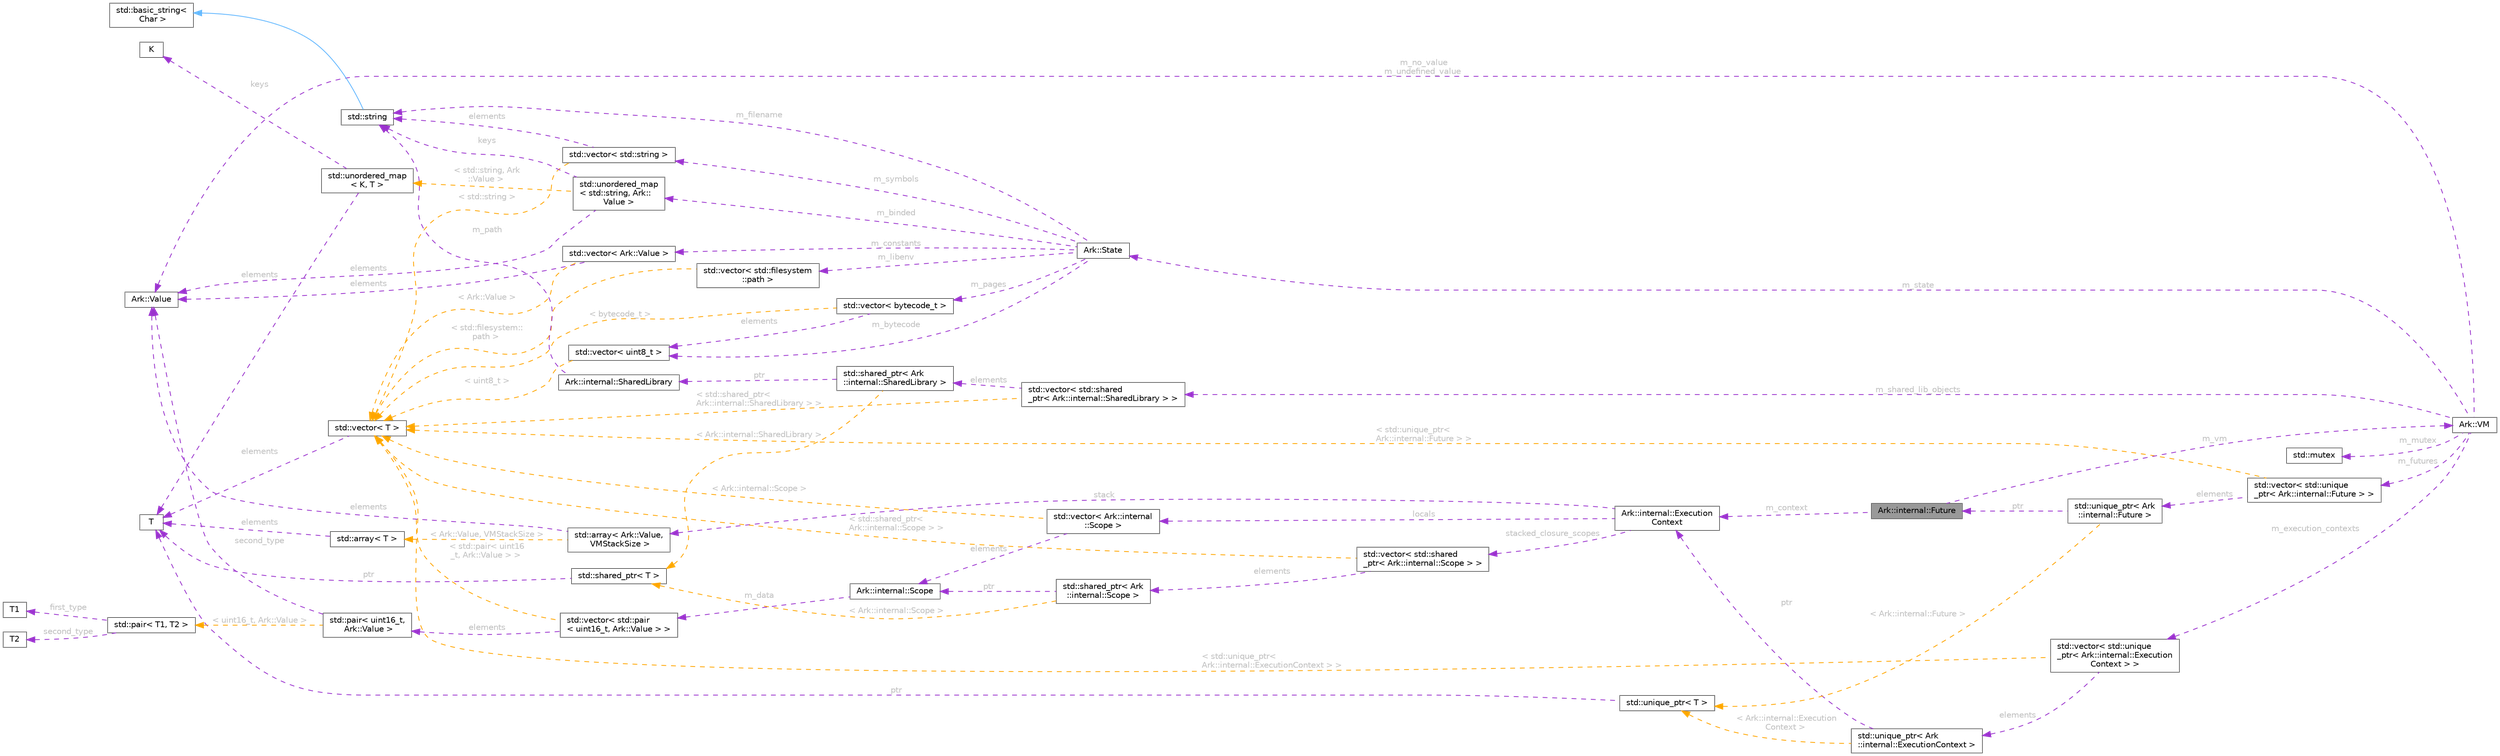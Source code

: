 digraph "Ark::internal::Future"
{
 // INTERACTIVE_SVG=YES
 // LATEX_PDF_SIZE
  bgcolor="transparent";
  edge [fontname=Helvetica,fontsize=10,labelfontname=Helvetica,labelfontsize=10];
  node [fontname=Helvetica,fontsize=10,shape=box,height=0.2,width=0.4];
  rankdir="LR";
  Node1 [id="Node000001",label="Ark::internal::Future",height=0.2,width=0.4,color="gray40", fillcolor="grey60", style="filled", fontcolor="black",tooltip=" "];
  Node2 -> Node1 [id="edge1_Node000001_Node000002",dir="back",color="darkorchid3",style="dashed",tooltip=" ",label=" m_context",fontcolor="grey" ];
  Node2 [id="Node000002",label="Ark::internal::Execution\lContext",height=0.2,width=0.4,color="gray40", fillcolor="white", style="filled",URL="$d0/daf/structArk_1_1internal_1_1ExecutionContext.html",tooltip=" "];
  Node3 -> Node2 [id="edge2_Node000002_Node000003",dir="back",color="darkorchid3",style="dashed",tooltip=" ",label=" stack",fontcolor="grey" ];
  Node3 [id="Node000003",label="std::array\< Ark::Value,\l VMStackSize \>",height=0.2,width=0.4,color="gray40", fillcolor="white", style="filled",tooltip=" "];
  Node4 -> Node3 [id="edge3_Node000003_Node000004",dir="back",color="darkorchid3",style="dashed",tooltip=" ",label=" elements",fontcolor="grey" ];
  Node4 [id="Node000004",label="Ark::Value",height=0.2,width=0.4,color="gray40", fillcolor="white", style="filled",URL="$d3/d90/classArk_1_1Value.html",tooltip=" "];
  Node5 -> Node3 [id="edge4_Node000003_Node000005",dir="back",color="orange",style="dashed",tooltip=" ",label=" \< Ark::Value, VMStackSize \>",fontcolor="grey" ];
  Node5 [id="Node000005",label="std::array\< T \>",height=0.2,width=0.4,color="gray40", fillcolor="white", style="filled",tooltip=" "];
  Node6 -> Node5 [id="edge5_Node000005_Node000006",dir="back",color="darkorchid3",style="dashed",tooltip=" ",label=" elements",fontcolor="grey" ];
  Node6 [id="Node000006",label="T",height=0.2,width=0.4,color="gray40", fillcolor="white", style="filled",tooltip=" "];
  Node7 -> Node2 [id="edge6_Node000002_Node000007",dir="back",color="darkorchid3",style="dashed",tooltip=" ",label=" stacked_closure_scopes",fontcolor="grey" ];
  Node7 [id="Node000007",label="std::vector\< std::shared\l_ptr\< Ark::internal::Scope \> \>",height=0.2,width=0.4,color="gray40", fillcolor="white", style="filled",tooltip=" "];
  Node8 -> Node7 [id="edge7_Node000007_Node000008",dir="back",color="darkorchid3",style="dashed",tooltip=" ",label=" elements",fontcolor="grey" ];
  Node8 [id="Node000008",label="std::shared_ptr\< Ark\l::internal::Scope \>",height=0.2,width=0.4,color="gray40", fillcolor="white", style="filled",tooltip=" "];
  Node9 -> Node8 [id="edge8_Node000008_Node000009",dir="back",color="darkorchid3",style="dashed",tooltip=" ",label=" ptr",fontcolor="grey" ];
  Node9 [id="Node000009",label="Ark::internal::Scope",height=0.2,width=0.4,color="gray40", fillcolor="white", style="filled",URL="$d5/d74/classArk_1_1internal_1_1Scope.html",tooltip="A class to handle the VM scope more efficiently."];
  Node10 -> Node9 [id="edge9_Node000009_Node000010",dir="back",color="darkorchid3",style="dashed",tooltip=" ",label=" m_data",fontcolor="grey" ];
  Node10 [id="Node000010",label="std::vector\< std::pair\l\< uint16_t, Ark::Value \> \>",height=0.2,width=0.4,color="gray40", fillcolor="white", style="filled",tooltip=" "];
  Node11 -> Node10 [id="edge10_Node000010_Node000011",dir="back",color="darkorchid3",style="dashed",tooltip=" ",label=" elements",fontcolor="grey" ];
  Node11 [id="Node000011",label="std::pair\< uint16_t,\l Ark::Value \>",height=0.2,width=0.4,color="gray40", fillcolor="white", style="filled",tooltip=" "];
  Node4 -> Node11 [id="edge11_Node000011_Node000004",dir="back",color="darkorchid3",style="dashed",tooltip=" ",label=" second_type",fontcolor="grey" ];
  Node12 -> Node11 [id="edge12_Node000011_Node000012",dir="back",color="orange",style="dashed",tooltip=" ",label=" \< uint16_t, Ark::Value \>",fontcolor="grey" ];
  Node12 [id="Node000012",label="std::pair\< T1, T2 \>",height=0.2,width=0.4,color="gray40", fillcolor="white", style="filled",tooltip=" "];
  Node13 -> Node12 [id="edge13_Node000012_Node000013",dir="back",color="darkorchid3",style="dashed",tooltip=" ",label=" first_type",fontcolor="grey" ];
  Node13 [id="Node000013",label="T1",height=0.2,width=0.4,color="gray40", fillcolor="white", style="filled",tooltip=" "];
  Node14 -> Node12 [id="edge14_Node000012_Node000014",dir="back",color="darkorchid3",style="dashed",tooltip=" ",label=" second_type",fontcolor="grey" ];
  Node14 [id="Node000014",label="T2",height=0.2,width=0.4,color="gray40", fillcolor="white", style="filled",tooltip=" "];
  Node15 -> Node10 [id="edge15_Node000010_Node000015",dir="back",color="orange",style="dashed",tooltip=" ",label=" \< std::pair\< uint16\l_t, Ark::Value \> \>",fontcolor="grey" ];
  Node15 [id="Node000015",label="std::vector\< T \>",height=0.2,width=0.4,color="gray40", fillcolor="white", style="filled",tooltip=" "];
  Node6 -> Node15 [id="edge16_Node000015_Node000006",dir="back",color="darkorchid3",style="dashed",tooltip=" ",label=" elements",fontcolor="grey" ];
  Node16 -> Node8 [id="edge17_Node000008_Node000016",dir="back",color="orange",style="dashed",tooltip=" ",label=" \< Ark::internal::Scope \>",fontcolor="grey" ];
  Node16 [id="Node000016",label="std::shared_ptr\< T \>",height=0.2,width=0.4,color="gray40", fillcolor="white", style="filled",tooltip=" "];
  Node6 -> Node16 [id="edge18_Node000016_Node000006",dir="back",color="darkorchid3",style="dashed",tooltip=" ",label=" ptr",fontcolor="grey" ];
  Node15 -> Node7 [id="edge19_Node000007_Node000015",dir="back",color="orange",style="dashed",tooltip=" ",label=" \< std::shared_ptr\<\l Ark::internal::Scope \> \>",fontcolor="grey" ];
  Node17 -> Node2 [id="edge20_Node000002_Node000017",dir="back",color="darkorchid3",style="dashed",tooltip=" ",label=" locals",fontcolor="grey" ];
  Node17 [id="Node000017",label="std::vector\< Ark::internal\l::Scope \>",height=0.2,width=0.4,color="gray40", fillcolor="white", style="filled",tooltip=" "];
  Node9 -> Node17 [id="edge21_Node000017_Node000009",dir="back",color="darkorchid3",style="dashed",tooltip=" ",label=" elements",fontcolor="grey" ];
  Node15 -> Node17 [id="edge22_Node000017_Node000015",dir="back",color="orange",style="dashed",tooltip=" ",label=" \< Ark::internal::Scope \>",fontcolor="grey" ];
  Node18 -> Node1 [id="edge23_Node000001_Node000018",dir="back",color="darkorchid3",style="dashed",tooltip=" ",label=" m_vm",fontcolor="grey" ];
  Node18 [id="Node000018",label="Ark::VM",height=0.2,width=0.4,color="gray40", fillcolor="white", style="filled",URL="$d2/d93/classArk_1_1VM.html",tooltip="The ArkScript virtual machine, executing ArkScript bytecode."];
  Node19 -> Node18 [id="edge24_Node000018_Node000019",dir="back",color="darkorchid3",style="dashed",tooltip=" ",label=" m_state",fontcolor="grey" ];
  Node19 [id="Node000019",label="Ark::State",height=0.2,width=0.4,color="gray40", fillcolor="white", style="filled",URL="$d1/d37/classArk_1_1State.html",tooltip="Ark state to handle the dirty job of loading and compiling ArkScript code."];
  Node20 -> Node19 [id="edge25_Node000019_Node000020",dir="back",color="darkorchid3",style="dashed",tooltip=" ",label=" m_bytecode",fontcolor="grey" ];
  Node20 [id="Node000020",label="std::vector\< uint8_t \>",height=0.2,width=0.4,color="gray40", fillcolor="white", style="filled",tooltip=" "];
  Node15 -> Node20 [id="edge26_Node000020_Node000015",dir="back",color="orange",style="dashed",tooltip=" ",label=" \< uint8_t \>",fontcolor="grey" ];
  Node21 -> Node19 [id="edge27_Node000019_Node000021",dir="back",color="darkorchid3",style="dashed",tooltip=" ",label=" m_libenv",fontcolor="grey" ];
  Node21 [id="Node000021",label="std::vector\< std::filesystem\l::path \>",height=0.2,width=0.4,color="gray40", fillcolor="white", style="filled",tooltip=" "];
  Node15 -> Node21 [id="edge28_Node000021_Node000015",dir="back",color="orange",style="dashed",tooltip=" ",label=" \< std::filesystem::\lpath \>",fontcolor="grey" ];
  Node22 -> Node19 [id="edge29_Node000019_Node000022",dir="back",color="darkorchid3",style="dashed",tooltip=" ",label=" m_filename",fontcolor="grey" ];
  Node22 [id="Node000022",label="std::string",height=0.2,width=0.4,color="gray40", fillcolor="white", style="filled",tooltip=" "];
  Node23 -> Node22 [id="edge30_Node000022_Node000023",dir="back",color="steelblue1",style="solid",tooltip=" "];
  Node23 [id="Node000023",label="std::basic_string\<\l Char \>",height=0.2,width=0.4,color="gray40", fillcolor="white", style="filled",tooltip=" "];
  Node24 -> Node19 [id="edge31_Node000019_Node000024",dir="back",color="darkorchid3",style="dashed",tooltip=" ",label=" m_symbols",fontcolor="grey" ];
  Node24 [id="Node000024",label="std::vector\< std::string \>",height=0.2,width=0.4,color="gray40", fillcolor="white", style="filled",tooltip=" "];
  Node22 -> Node24 [id="edge32_Node000024_Node000022",dir="back",color="darkorchid3",style="dashed",tooltip=" ",label=" elements",fontcolor="grey" ];
  Node15 -> Node24 [id="edge33_Node000024_Node000015",dir="back",color="orange",style="dashed",tooltip=" ",label=" \< std::string \>",fontcolor="grey" ];
  Node25 -> Node19 [id="edge34_Node000019_Node000025",dir="back",color="darkorchid3",style="dashed",tooltip=" ",label=" m_constants",fontcolor="grey" ];
  Node25 [id="Node000025",label="std::vector\< Ark::Value \>",height=0.2,width=0.4,color="gray40", fillcolor="white", style="filled",tooltip=" "];
  Node4 -> Node25 [id="edge35_Node000025_Node000004",dir="back",color="darkorchid3",style="dashed",tooltip=" ",label=" elements",fontcolor="grey" ];
  Node15 -> Node25 [id="edge36_Node000025_Node000015",dir="back",color="orange",style="dashed",tooltip=" ",label=" \< Ark::Value \>",fontcolor="grey" ];
  Node26 -> Node19 [id="edge37_Node000019_Node000026",dir="back",color="darkorchid3",style="dashed",tooltip=" ",label=" m_pages",fontcolor="grey" ];
  Node26 [id="Node000026",label="std::vector\< bytecode_t \>",height=0.2,width=0.4,color="gray40", fillcolor="white", style="filled",tooltip=" "];
  Node20 -> Node26 [id="edge38_Node000026_Node000020",dir="back",color="darkorchid3",style="dashed",tooltip=" ",label=" elements",fontcolor="grey" ];
  Node15 -> Node26 [id="edge39_Node000026_Node000015",dir="back",color="orange",style="dashed",tooltip=" ",label=" \< bytecode_t \>",fontcolor="grey" ];
  Node27 -> Node19 [id="edge40_Node000019_Node000027",dir="back",color="darkorchid3",style="dashed",tooltip=" ",label=" m_binded",fontcolor="grey" ];
  Node27 [id="Node000027",label="std::unordered_map\l\< std::string, Ark::\lValue \>",height=0.2,width=0.4,color="gray40", fillcolor="white", style="filled",tooltip=" "];
  Node22 -> Node27 [id="edge41_Node000027_Node000022",dir="back",color="darkorchid3",style="dashed",tooltip=" ",label=" keys",fontcolor="grey" ];
  Node4 -> Node27 [id="edge42_Node000027_Node000004",dir="back",color="darkorchid3",style="dashed",tooltip=" ",label=" elements",fontcolor="grey" ];
  Node28 -> Node27 [id="edge43_Node000027_Node000028",dir="back",color="orange",style="dashed",tooltip=" ",label=" \< std::string, Ark\l::Value \>",fontcolor="grey" ];
  Node28 [id="Node000028",label="std::unordered_map\l\< K, T \>",height=0.2,width=0.4,color="gray40", fillcolor="white", style="filled",tooltip=" "];
  Node29 -> Node28 [id="edge44_Node000028_Node000029",dir="back",color="darkorchid3",style="dashed",tooltip=" ",label=" keys",fontcolor="grey" ];
  Node29 [id="Node000029",label="K",height=0.2,width=0.4,color="gray40", fillcolor="white", style="filled",tooltip=" "];
  Node6 -> Node28 [id="edge45_Node000028_Node000006",dir="back",color="darkorchid3",style="dashed",tooltip=" ",label=" elements",fontcolor="grey" ];
  Node30 -> Node18 [id="edge46_Node000018_Node000030",dir="back",color="darkorchid3",style="dashed",tooltip=" ",label=" m_execution_contexts",fontcolor="grey" ];
  Node30 [id="Node000030",label="std::vector\< std::unique\l_ptr\< Ark::internal::Execution\lContext \> \>",height=0.2,width=0.4,color="gray40", fillcolor="white", style="filled",tooltip=" "];
  Node31 -> Node30 [id="edge47_Node000030_Node000031",dir="back",color="darkorchid3",style="dashed",tooltip=" ",label=" elements",fontcolor="grey" ];
  Node31 [id="Node000031",label="std::unique_ptr\< Ark\l::internal::ExecutionContext \>",height=0.2,width=0.4,color="gray40", fillcolor="white", style="filled",tooltip=" "];
  Node2 -> Node31 [id="edge48_Node000031_Node000002",dir="back",color="darkorchid3",style="dashed",tooltip=" ",label=" ptr",fontcolor="grey" ];
  Node32 -> Node31 [id="edge49_Node000031_Node000032",dir="back",color="orange",style="dashed",tooltip=" ",label=" \< Ark::internal::Execution\lContext \>",fontcolor="grey" ];
  Node32 [id="Node000032",label="std::unique_ptr\< T \>",height=0.2,width=0.4,color="gray40", fillcolor="white", style="filled",tooltip=" "];
  Node6 -> Node32 [id="edge50_Node000032_Node000006",dir="back",color="darkorchid3",style="dashed",tooltip=" ",label=" ptr",fontcolor="grey" ];
  Node15 -> Node30 [id="edge51_Node000030_Node000015",dir="back",color="orange",style="dashed",tooltip=" ",label=" \< std::unique_ptr\<\l Ark::internal::ExecutionContext \> \>",fontcolor="grey" ];
  Node33 -> Node18 [id="edge52_Node000018_Node000033",dir="back",color="darkorchid3",style="dashed",tooltip=" ",label=" m_mutex",fontcolor="grey" ];
  Node33 [id="Node000033",label="std::mutex",height=0.2,width=0.4,color="gray40", fillcolor="white", style="filled",tooltip=" "];
  Node34 -> Node18 [id="edge53_Node000018_Node000034",dir="back",color="darkorchid3",style="dashed",tooltip=" ",label=" m_shared_lib_objects",fontcolor="grey" ];
  Node34 [id="Node000034",label="std::vector\< std::shared\l_ptr\< Ark::internal::SharedLibrary \> \>",height=0.2,width=0.4,color="gray40", fillcolor="white", style="filled",tooltip=" "];
  Node35 -> Node34 [id="edge54_Node000034_Node000035",dir="back",color="darkorchid3",style="dashed",tooltip=" ",label=" elements",fontcolor="grey" ];
  Node35 [id="Node000035",label="std::shared_ptr\< Ark\l::internal::SharedLibrary \>",height=0.2,width=0.4,color="gray40", fillcolor="white", style="filled",tooltip=" "];
  Node36 -> Node35 [id="edge55_Node000035_Node000036",dir="back",color="darkorchid3",style="dashed",tooltip=" ",label=" ptr",fontcolor="grey" ];
  Node36 [id="Node000036",label="Ark::internal::SharedLibrary",height=0.2,width=0.4,color="gray40", fillcolor="white", style="filled",URL="$d0/d8a/classArk_1_1internal_1_1SharedLibrary.html",tooltip="Handling a shared library as an ArkScript plugin."];
  Node22 -> Node36 [id="edge56_Node000036_Node000022",dir="back",color="darkorchid3",style="dashed",tooltip=" ",label=" m_path",fontcolor="grey" ];
  Node16 -> Node35 [id="edge57_Node000035_Node000016",dir="back",color="orange",style="dashed",tooltip=" ",label=" \< Ark::internal::SharedLibrary \>",fontcolor="grey" ];
  Node15 -> Node34 [id="edge58_Node000034_Node000015",dir="back",color="orange",style="dashed",tooltip=" ",label=" \< std::shared_ptr\<\l Ark::internal::SharedLibrary \> \>",fontcolor="grey" ];
  Node37 -> Node18 [id="edge59_Node000018_Node000037",dir="back",color="darkorchid3",style="dashed",tooltip=" ",label=" m_futures",fontcolor="grey" ];
  Node37 [id="Node000037",label="std::vector\< std::unique\l_ptr\< Ark::internal::Future \> \>",height=0.2,width=0.4,color="gray40", fillcolor="white", style="filled",tooltip=" "];
  Node38 -> Node37 [id="edge60_Node000037_Node000038",dir="back",color="darkorchid3",style="dashed",tooltip=" ",label=" elements",fontcolor="grey" ];
  Node38 [id="Node000038",label="std::unique_ptr\< Ark\l::internal::Future \>",height=0.2,width=0.4,color="gray40", fillcolor="white", style="filled",tooltip=" "];
  Node1 -> Node38 [id="edge61_Node000038_Node000001",dir="back",color="darkorchid3",style="dashed",tooltip=" ",label=" ptr",fontcolor="grey" ];
  Node32 -> Node38 [id="edge62_Node000038_Node000032",dir="back",color="orange",style="dashed",tooltip=" ",label=" \< Ark::internal::Future \>",fontcolor="grey" ];
  Node15 -> Node37 [id="edge63_Node000037_Node000015",dir="back",color="orange",style="dashed",tooltip=" ",label=" \< std::unique_ptr\<\l Ark::internal::Future \> \>",fontcolor="grey" ];
  Node4 -> Node18 [id="edge64_Node000018_Node000004",dir="back",color="darkorchid3",style="dashed",tooltip=" ",label=" m_no_value\nm_undefined_value",fontcolor="grey" ];
}
